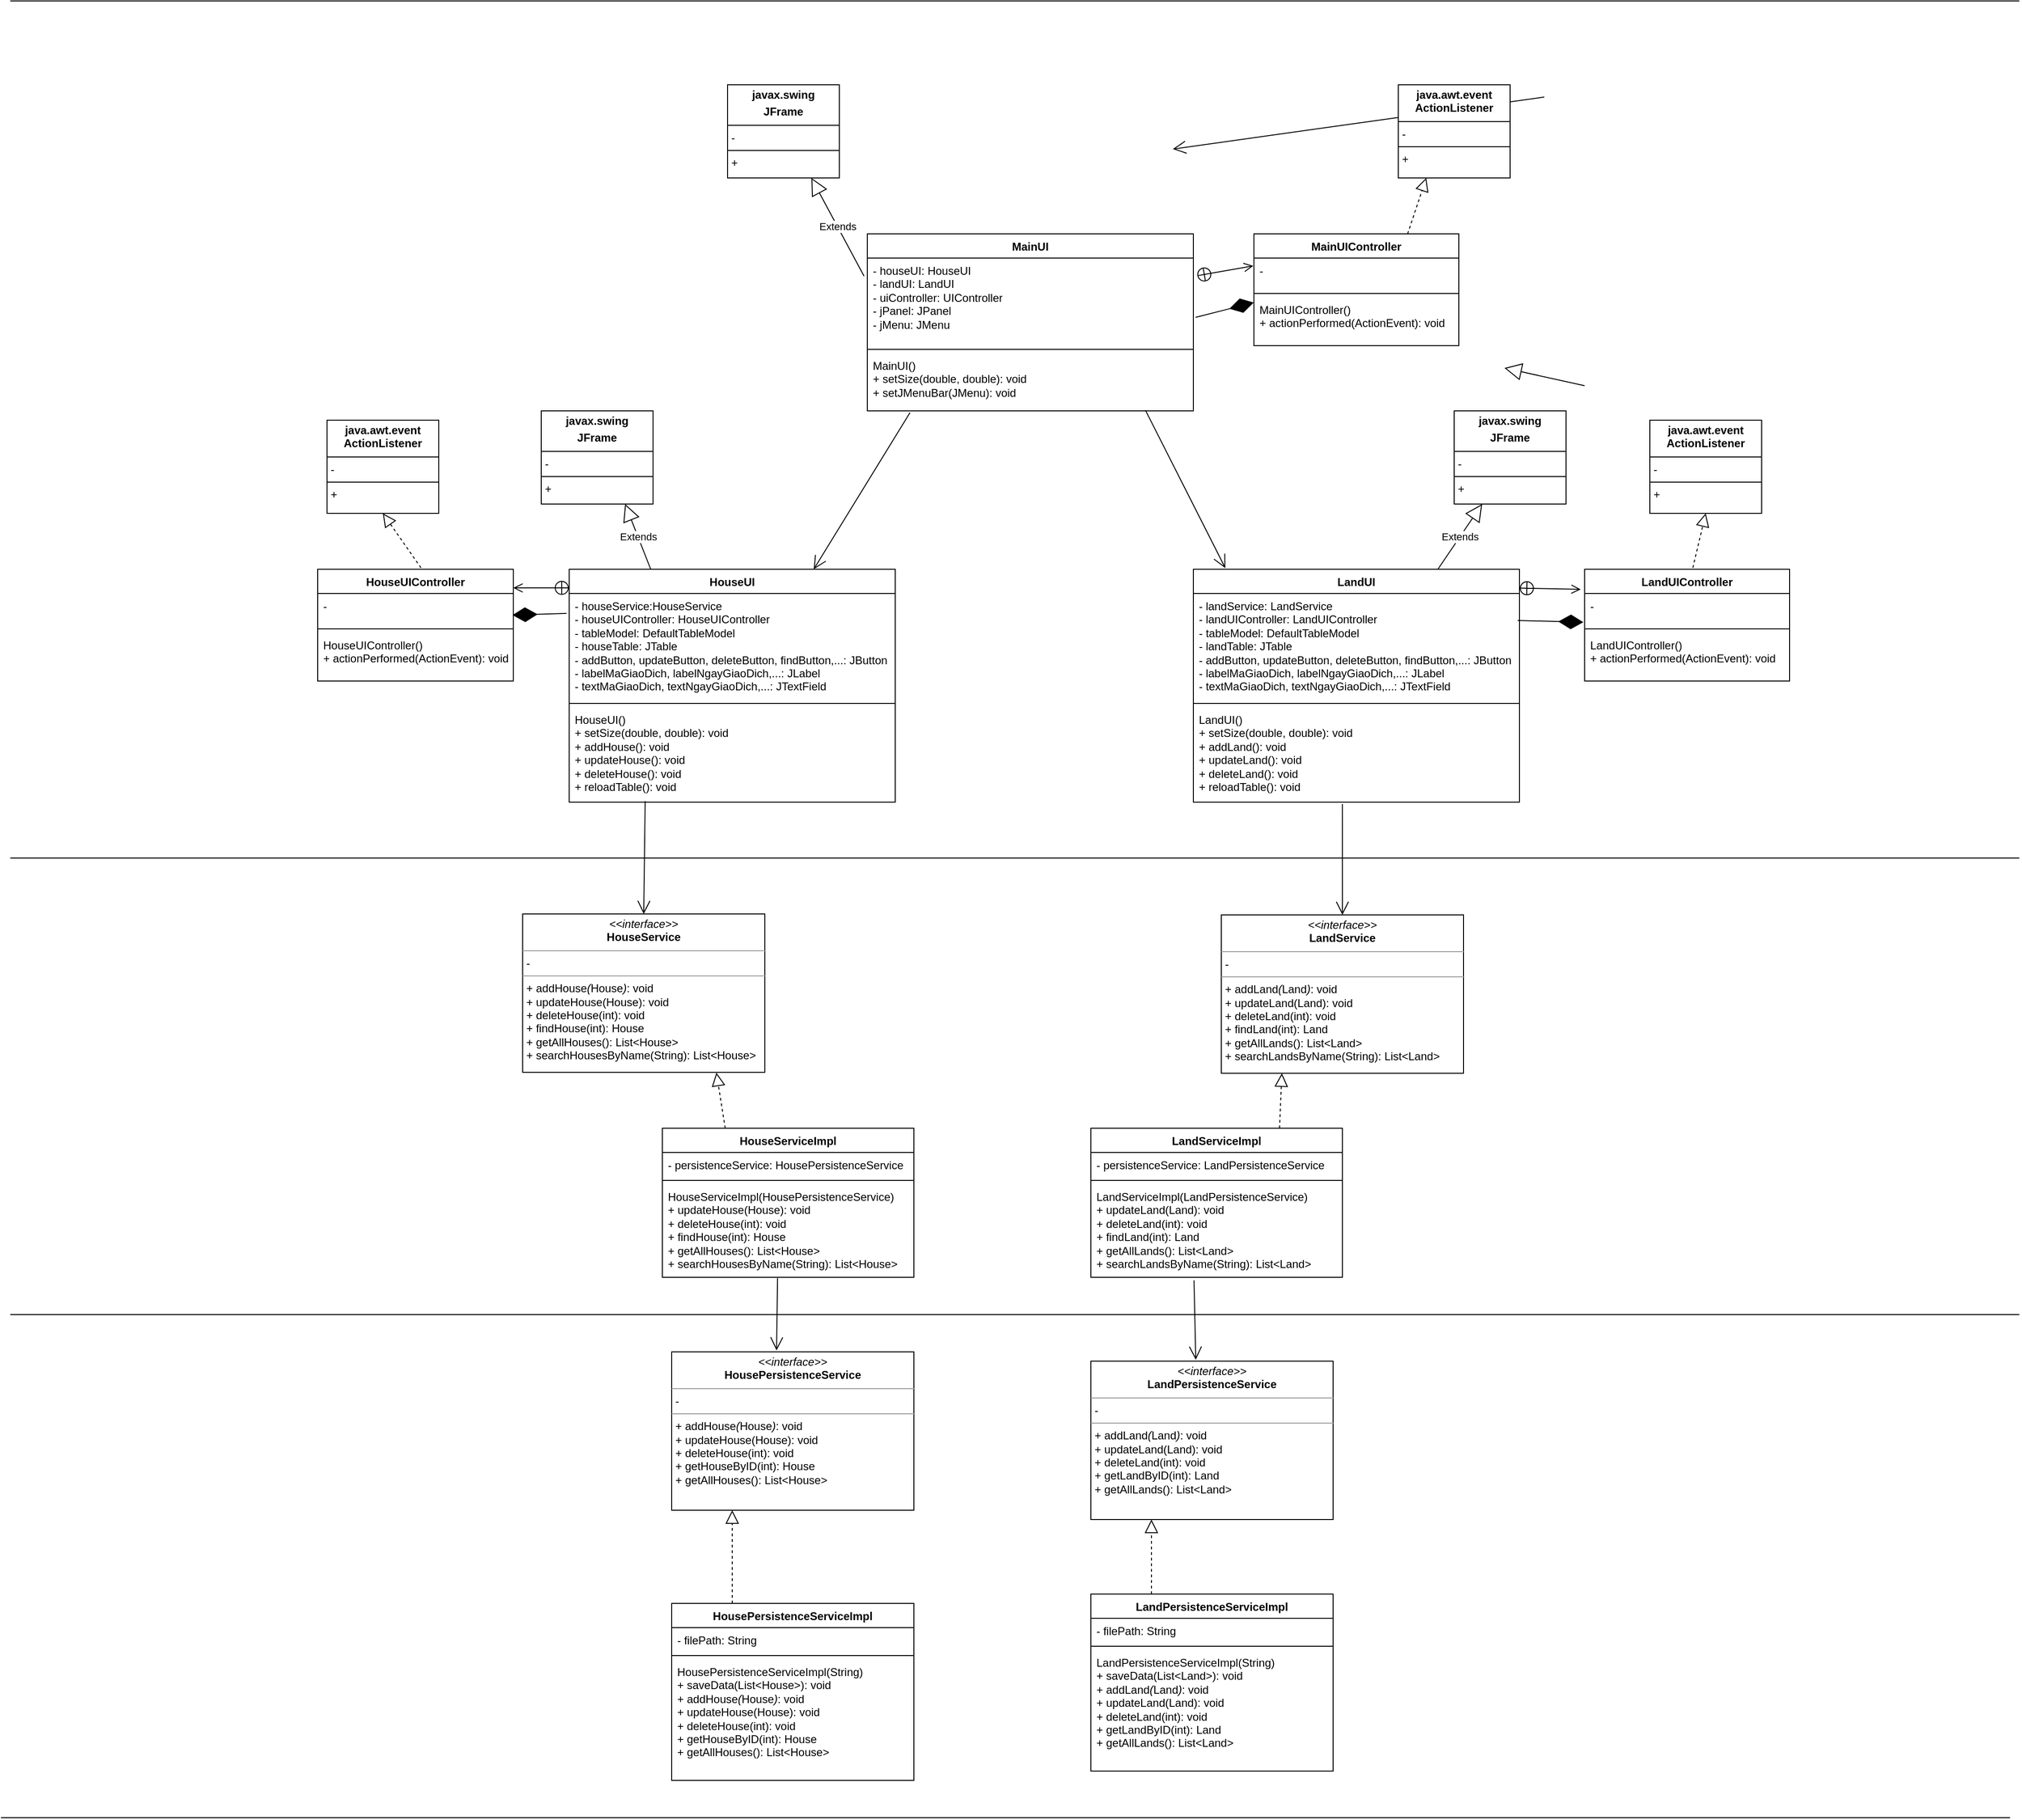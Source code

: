 <mxfile version="21.7.5" type="device">
  <diagram name="Page-1" id="HIJ8mtWe8pUWvnPwBqvz">
    <mxGraphModel dx="3090" dy="2184" grid="1" gridSize="10" guides="1" tooltips="1" connect="1" arrows="1" fold="1" page="1" pageScale="1" pageWidth="850" pageHeight="1100" math="0" shadow="0">
      <root>
        <mxCell id="0" />
        <mxCell id="1" parent="0" />
        <mxCell id="DMT-dN4wNDoVank6GRrY-1" value="MainUI" style="swimlane;fontStyle=1;align=center;verticalAlign=top;childLayout=stackLayout;horizontal=1;startSize=26;horizontalStack=0;resizeParent=1;resizeParentMax=0;resizeLast=0;collapsible=1;marginBottom=0;whiteSpace=wrap;html=1;" parent="1" vertex="1">
          <mxGeometry x="200" y="210" width="350" height="190" as="geometry" />
        </mxCell>
        <mxCell id="DMT-dN4wNDoVank6GRrY-2" value="- houseUI: HouseUI&lt;br&gt;- landUI: LandUI&lt;br&gt;- uiController: UIController&lt;br&gt;- jPanel: JPanel&lt;br&gt;- jMenu: JMenu" style="text;strokeColor=none;fillColor=none;align=left;verticalAlign=top;spacingLeft=4;spacingRight=4;overflow=hidden;rotatable=0;points=[[0,0.5],[1,0.5]];portConstraint=eastwest;whiteSpace=wrap;html=1;" parent="DMT-dN4wNDoVank6GRrY-1" vertex="1">
          <mxGeometry y="26" width="350" height="94" as="geometry" />
        </mxCell>
        <mxCell id="DMT-dN4wNDoVank6GRrY-3" value="" style="line;strokeWidth=1;fillColor=none;align=left;verticalAlign=middle;spacingTop=-1;spacingLeft=3;spacingRight=3;rotatable=0;labelPosition=right;points=[];portConstraint=eastwest;strokeColor=inherit;" parent="DMT-dN4wNDoVank6GRrY-1" vertex="1">
          <mxGeometry y="120" width="350" height="8" as="geometry" />
        </mxCell>
        <mxCell id="DMT-dN4wNDoVank6GRrY-4" value="MainUI()&lt;br&gt;+ setSize(double, double): void&lt;br&gt;+ setJMenuBar(JMenu): void&lt;br&gt;" style="text;strokeColor=none;fillColor=none;align=left;verticalAlign=top;spacingLeft=4;spacingRight=4;overflow=hidden;rotatable=0;points=[[0,0.5],[1,0.5]];portConstraint=eastwest;whiteSpace=wrap;html=1;" parent="DMT-dN4wNDoVank6GRrY-1" vertex="1">
          <mxGeometry y="128" width="350" height="62" as="geometry" />
        </mxCell>
        <mxCell id="DMT-dN4wNDoVank6GRrY-17" value="Extends" style="endArrow=block;endSize=16;endFill=0;html=1;rounded=0;exitX=-0.01;exitY=0.206;exitDx=0;exitDy=0;entryX=0.75;entryY=1;entryDx=0;entryDy=0;exitPerimeter=0;" parent="1" source="DMT-dN4wNDoVank6GRrY-2" target="DMT-dN4wNDoVank6GRrY-24" edge="1">
          <mxGeometry width="160" relative="1" as="geometry">
            <mxPoint x="150" y="180" as="sourcePoint" />
            <mxPoint x="178.08" y="156.988" as="targetPoint" />
          </mxGeometry>
        </mxCell>
        <mxCell id="DMT-dN4wNDoVank6GRrY-24" value="&lt;p style=&quot;margin:0px;margin-top:4px;text-align:center;&quot;&gt;&lt;b&gt;javax.swing&lt;/b&gt;&lt;/p&gt;&lt;p style=&quot;margin:0px;margin-top:4px;text-align:center;&quot;&gt;&lt;b&gt;JFrame&lt;/b&gt;&lt;/p&gt;&lt;hr size=&quot;1&quot; style=&quot;border-style:solid;&quot;&gt;&lt;p style=&quot;margin:0px;margin-left:4px;&quot;&gt;-&amp;nbsp;&lt;/p&gt;&lt;hr size=&quot;1&quot; style=&quot;border-style:solid;&quot;&gt;&lt;p style=&quot;margin:0px;margin-left:4px;&quot;&gt;+&amp;nbsp;&lt;/p&gt;" style="verticalAlign=top;align=left;overflow=fill;html=1;whiteSpace=wrap;" parent="1" vertex="1">
          <mxGeometry x="50" y="50" width="120" height="100" as="geometry" />
        </mxCell>
        <mxCell id="-RZvmX5IAHV6lyjCxL9q-21" value="" style="endArrow=block;endSize=16;endFill=0;html=1;rounded=0;exitX=0;exitY=0.5;exitDx=0;exitDy=0;entryX=0.996;entryY=0.365;entryDx=0;entryDy=0;entryPerimeter=0;" parent="1" target="-RZvmX5IAHV6lyjCxL9q-9" edge="1">
          <mxGeometry x="-1" y="-496" width="160" relative="1" as="geometry">
            <mxPoint x="970" y="373.0" as="sourcePoint" />
            <mxPoint x="884" y="354" as="targetPoint" />
            <mxPoint x="402" y="310" as="offset" />
          </mxGeometry>
        </mxCell>
        <mxCell id="mVL_7sooFtYa6Q1sULYD-15" value="" style="endArrow=open;endFill=1;endSize=12;html=1;rounded=0;exitX=1.006;exitY=0.645;exitDx=0;exitDy=0;entryX=0;entryY=0.5;entryDx=0;entryDy=0;exitPerimeter=0;" parent="1" target="-RZvmX5IAHV6lyjCxL9q-4" edge="1">
          <mxGeometry width="160" relative="1" as="geometry">
            <mxPoint x="926.71" y="63.15" as="sourcePoint" />
            <mxPoint x="528" y="119" as="targetPoint" />
          </mxGeometry>
        </mxCell>
        <mxCell id="8F1XyEU1k7PKuXgPBpiQ-1" value="MainUIController" style="swimlane;fontStyle=1;align=center;verticalAlign=top;childLayout=stackLayout;horizontal=1;startSize=26;horizontalStack=0;resizeParent=1;resizeParentMax=0;resizeLast=0;collapsible=1;marginBottom=0;whiteSpace=wrap;html=1;" vertex="1" parent="1">
          <mxGeometry x="615" y="210" width="220" height="120" as="geometry" />
        </mxCell>
        <mxCell id="8F1XyEU1k7PKuXgPBpiQ-2" value="-&amp;nbsp;" style="text;strokeColor=none;fillColor=none;align=left;verticalAlign=top;spacingLeft=4;spacingRight=4;overflow=hidden;rotatable=0;points=[[0,0.5],[1,0.5]];portConstraint=eastwest;whiteSpace=wrap;html=1;" vertex="1" parent="8F1XyEU1k7PKuXgPBpiQ-1">
          <mxGeometry y="26" width="220" height="34" as="geometry" />
        </mxCell>
        <mxCell id="8F1XyEU1k7PKuXgPBpiQ-3" value="" style="line;strokeWidth=1;fillColor=none;align=left;verticalAlign=middle;spacingTop=-1;spacingLeft=3;spacingRight=3;rotatable=0;labelPosition=right;points=[];portConstraint=eastwest;strokeColor=inherit;" vertex="1" parent="8F1XyEU1k7PKuXgPBpiQ-1">
          <mxGeometry y="60" width="220" height="8" as="geometry" />
        </mxCell>
        <mxCell id="8F1XyEU1k7PKuXgPBpiQ-4" value="MainUIController()&lt;br&gt;+&amp;nbsp;actionPerformed(ActionEvent): void" style="text;strokeColor=none;fillColor=none;align=left;verticalAlign=top;spacingLeft=4;spacingRight=4;overflow=hidden;rotatable=0;points=[[0,0.5],[1,0.5]];portConstraint=eastwest;whiteSpace=wrap;html=1;" vertex="1" parent="8F1XyEU1k7PKuXgPBpiQ-1">
          <mxGeometry y="68" width="220" height="52" as="geometry" />
        </mxCell>
        <mxCell id="8F1XyEU1k7PKuXgPBpiQ-5" value="" style="endArrow=open;startArrow=circlePlus;endFill=0;startFill=0;endSize=8;html=1;rounded=0;exitX=1.011;exitY=0.202;exitDx=0;exitDy=0;exitPerimeter=0;entryX=-0.003;entryY=0.245;entryDx=0;entryDy=0;entryPerimeter=0;" edge="1" parent="1" source="DMT-dN4wNDoVank6GRrY-2" target="8F1XyEU1k7PKuXgPBpiQ-2">
          <mxGeometry width="160" relative="1" as="geometry">
            <mxPoint x="510" y="110" as="sourcePoint" />
            <mxPoint x="670" y="110" as="targetPoint" />
          </mxGeometry>
        </mxCell>
        <mxCell id="8F1XyEU1k7PKuXgPBpiQ-6" value="&lt;p style=&quot;margin:0px;margin-top:4px;text-align:center;&quot;&gt;&lt;b&gt;java.awt.event&lt;br&gt;ActionListener&lt;/b&gt;&lt;/p&gt;&lt;hr size=&quot;1&quot; style=&quot;border-style:solid;&quot;&gt;&lt;p style=&quot;margin:0px;margin-left:4px;&quot;&gt;-&amp;nbsp;&lt;/p&gt;&lt;hr size=&quot;1&quot; style=&quot;border-style:solid;&quot;&gt;&lt;p style=&quot;margin:0px;margin-left:4px;&quot;&gt;+&amp;nbsp;&lt;/p&gt;" style="verticalAlign=top;align=left;overflow=fill;html=1;whiteSpace=wrap;" vertex="1" parent="1">
          <mxGeometry x="770" y="50" width="120" height="100" as="geometry" />
        </mxCell>
        <mxCell id="8F1XyEU1k7PKuXgPBpiQ-7" value="" style="endArrow=block;dashed=1;endFill=0;endSize=12;html=1;rounded=0;entryX=0.25;entryY=1;entryDx=0;entryDy=0;exitX=0.75;exitY=0;exitDx=0;exitDy=0;" edge="1" parent="1" source="8F1XyEU1k7PKuXgPBpiQ-1" target="8F1XyEU1k7PKuXgPBpiQ-6">
          <mxGeometry width="160" relative="1" as="geometry">
            <mxPoint x="670" y="50" as="sourcePoint" />
            <mxPoint x="830" y="50" as="targetPoint" />
          </mxGeometry>
        </mxCell>
        <mxCell id="8F1XyEU1k7PKuXgPBpiQ-8" value="" style="endArrow=diamondThin;endFill=1;endSize=24;html=1;rounded=0;exitX=1.007;exitY=0.677;exitDx=0;exitDy=0;exitPerimeter=0;entryX=-0.001;entryY=0.111;entryDx=0;entryDy=0;entryPerimeter=0;" edge="1" parent="1" source="DMT-dN4wNDoVank6GRrY-2" target="8F1XyEU1k7PKuXgPBpiQ-4">
          <mxGeometry width="160" relative="1" as="geometry">
            <mxPoint x="590" y="360" as="sourcePoint" />
            <mxPoint x="750" y="360" as="targetPoint" />
          </mxGeometry>
        </mxCell>
        <mxCell id="8F1XyEU1k7PKuXgPBpiQ-9" value="HouseUI" style="swimlane;fontStyle=1;align=center;verticalAlign=top;childLayout=stackLayout;horizontal=1;startSize=26;horizontalStack=0;resizeParent=1;resizeParentMax=0;resizeLast=0;collapsible=1;marginBottom=0;whiteSpace=wrap;html=1;" vertex="1" parent="1">
          <mxGeometry x="-120" y="570" width="350" height="250" as="geometry" />
        </mxCell>
        <mxCell id="8F1XyEU1k7PKuXgPBpiQ-10" value="- houseService:HouseService&lt;br&gt;- houseUIController: HouseUIController&lt;br&gt;-&amp;nbsp;tableModel:&amp;nbsp;DefaultTableModel&lt;br&gt;- houseTable: JTable&lt;br&gt;- addButton, updateButton, deleteButton, findButton,...: JButton&lt;br&gt;- labelMaGiaoDich, labelNgayGiaoDich,...: JLabel&lt;br&gt;- textMaGiaoDich, textNgayGiaoDich,...: JTextField" style="text;strokeColor=none;fillColor=none;align=left;verticalAlign=top;spacingLeft=4;spacingRight=4;overflow=hidden;rotatable=0;points=[[0,0.5],[1,0.5]];portConstraint=eastwest;whiteSpace=wrap;html=1;" vertex="1" parent="8F1XyEU1k7PKuXgPBpiQ-9">
          <mxGeometry y="26" width="350" height="114" as="geometry" />
        </mxCell>
        <mxCell id="8F1XyEU1k7PKuXgPBpiQ-11" value="" style="line;strokeWidth=1;fillColor=none;align=left;verticalAlign=middle;spacingTop=-1;spacingLeft=3;spacingRight=3;rotatable=0;labelPosition=right;points=[];portConstraint=eastwest;strokeColor=inherit;" vertex="1" parent="8F1XyEU1k7PKuXgPBpiQ-9">
          <mxGeometry y="140" width="350" height="8" as="geometry" />
        </mxCell>
        <mxCell id="8F1XyEU1k7PKuXgPBpiQ-12" value="HouseUI()&lt;br&gt;+ setSize(double, double): void&lt;br&gt;+ addHouse(): void&lt;br&gt;+ updateHouse(): void&lt;br&gt;+ deleteHouse(): void&lt;br&gt;+ reloadTable(): void" style="text;strokeColor=none;fillColor=none;align=left;verticalAlign=top;spacingLeft=4;spacingRight=4;overflow=hidden;rotatable=0;points=[[0,0.5],[1,0.5]];portConstraint=eastwest;whiteSpace=wrap;html=1;" vertex="1" parent="8F1XyEU1k7PKuXgPBpiQ-9">
          <mxGeometry y="148" width="350" height="102" as="geometry" />
        </mxCell>
        <mxCell id="8F1XyEU1k7PKuXgPBpiQ-13" value="" style="endArrow=open;endFill=1;endSize=12;html=1;rounded=0;exitX=0.131;exitY=1.031;exitDx=0;exitDy=0;exitPerimeter=0;entryX=0.75;entryY=0;entryDx=0;entryDy=0;" edge="1" parent="1" source="DMT-dN4wNDoVank6GRrY-4" target="8F1XyEU1k7PKuXgPBpiQ-9">
          <mxGeometry width="160" relative="1" as="geometry">
            <mxPoint x="230" y="500" as="sourcePoint" />
            <mxPoint x="390" y="500" as="targetPoint" />
          </mxGeometry>
        </mxCell>
        <mxCell id="8F1XyEU1k7PKuXgPBpiQ-18" value="HouseUIController" style="swimlane;fontStyle=1;align=center;verticalAlign=top;childLayout=stackLayout;horizontal=1;startSize=26;horizontalStack=0;resizeParent=1;resizeParentMax=0;resizeLast=0;collapsible=1;marginBottom=0;whiteSpace=wrap;html=1;" vertex="1" parent="1">
          <mxGeometry x="-390" y="570" width="210" height="120" as="geometry" />
        </mxCell>
        <mxCell id="8F1XyEU1k7PKuXgPBpiQ-19" value="-&amp;nbsp;" style="text;strokeColor=none;fillColor=none;align=left;verticalAlign=top;spacingLeft=4;spacingRight=4;overflow=hidden;rotatable=0;points=[[0,0.5],[1,0.5]];portConstraint=eastwest;whiteSpace=wrap;html=1;" vertex="1" parent="8F1XyEU1k7PKuXgPBpiQ-18">
          <mxGeometry y="26" width="210" height="34" as="geometry" />
        </mxCell>
        <mxCell id="8F1XyEU1k7PKuXgPBpiQ-20" value="" style="line;strokeWidth=1;fillColor=none;align=left;verticalAlign=middle;spacingTop=-1;spacingLeft=3;spacingRight=3;rotatable=0;labelPosition=right;points=[];portConstraint=eastwest;strokeColor=inherit;" vertex="1" parent="8F1XyEU1k7PKuXgPBpiQ-18">
          <mxGeometry y="60" width="210" height="8" as="geometry" />
        </mxCell>
        <mxCell id="8F1XyEU1k7PKuXgPBpiQ-21" value="HouseUIController()&lt;br&gt;+&amp;nbsp;actionPerformed(ActionEvent): void" style="text;strokeColor=none;fillColor=none;align=left;verticalAlign=top;spacingLeft=4;spacingRight=4;overflow=hidden;rotatable=0;points=[[0,0.5],[1,0.5]];portConstraint=eastwest;whiteSpace=wrap;html=1;" vertex="1" parent="8F1XyEU1k7PKuXgPBpiQ-18">
          <mxGeometry y="68" width="210" height="52" as="geometry" />
        </mxCell>
        <mxCell id="8F1XyEU1k7PKuXgPBpiQ-22" value="" style="endArrow=open;startArrow=circlePlus;endFill=0;startFill=0;endSize=8;html=1;rounded=0;exitX=0;exitY=0.08;exitDx=0;exitDy=0;entryX=1;entryY=0.167;entryDx=0;entryDy=0;exitPerimeter=0;entryPerimeter=0;" edge="1" parent="1" source="8F1XyEU1k7PKuXgPBpiQ-9" target="8F1XyEU1k7PKuXgPBpiQ-18">
          <mxGeometry width="160" relative="1" as="geometry">
            <mxPoint x="564" y="265" as="sourcePoint" />
            <mxPoint x="619" y="214" as="targetPoint" />
          </mxGeometry>
        </mxCell>
        <mxCell id="8F1XyEU1k7PKuXgPBpiQ-23" value="" style="endArrow=diamondThin;endFill=1;endSize=24;html=1;rounded=0;exitX=-0.008;exitY=0.187;exitDx=0;exitDy=0;entryX=0.996;entryY=0.683;entryDx=0;entryDy=0;entryPerimeter=0;exitPerimeter=0;" edge="1" parent="1" source="8F1XyEU1k7PKuXgPBpiQ-10" target="8F1XyEU1k7PKuXgPBpiQ-19">
          <mxGeometry width="160" relative="1" as="geometry">
            <mxPoint x="562" y="310" as="sourcePoint" />
            <mxPoint x="620" y="254" as="targetPoint" />
          </mxGeometry>
        </mxCell>
        <mxCell id="8F1XyEU1k7PKuXgPBpiQ-24" value="" style="endArrow=block;dashed=1;endFill=0;endSize=12;html=1;rounded=0;exitX=0.528;exitY=-0.013;exitDx=0;exitDy=0;exitPerimeter=0;entryX=0.5;entryY=1;entryDx=0;entryDy=0;" edge="1" parent="1" source="8F1XyEU1k7PKuXgPBpiQ-18" target="8F1XyEU1k7PKuXgPBpiQ-40">
          <mxGeometry width="160" relative="1" as="geometry">
            <mxPoint x="771" y="300" as="sourcePoint" />
            <mxPoint x="-279" y="380" as="targetPoint" />
          </mxGeometry>
        </mxCell>
        <mxCell id="8F1XyEU1k7PKuXgPBpiQ-25" value="LandUI" style="swimlane;fontStyle=1;align=center;verticalAlign=top;childLayout=stackLayout;horizontal=1;startSize=26;horizontalStack=0;resizeParent=1;resizeParentMax=0;resizeLast=0;collapsible=1;marginBottom=0;whiteSpace=wrap;html=1;" vertex="1" parent="1">
          <mxGeometry x="550" y="570" width="350" height="250" as="geometry" />
        </mxCell>
        <mxCell id="8F1XyEU1k7PKuXgPBpiQ-26" value="- landService: LandService&lt;br&gt;- landUIController: LandUIController&lt;br&gt;-&amp;nbsp;tableModel:&amp;nbsp;DefaultTableModel&lt;br&gt;- landTable: JTable&lt;br&gt;- addButton, updateButton, deleteButton, findButton,...: JButton&lt;br&gt;- labelMaGiaoDich, labelNgayGiaoDich,...: JLabel&lt;br&gt;- textMaGiaoDich, textNgayGiaoDich,...: JTextField" style="text;strokeColor=none;fillColor=none;align=left;verticalAlign=top;spacingLeft=4;spacingRight=4;overflow=hidden;rotatable=0;points=[[0,0.5],[1,0.5]];portConstraint=eastwest;whiteSpace=wrap;html=1;" vertex="1" parent="8F1XyEU1k7PKuXgPBpiQ-25">
          <mxGeometry y="26" width="350" height="114" as="geometry" />
        </mxCell>
        <mxCell id="8F1XyEU1k7PKuXgPBpiQ-27" value="" style="line;strokeWidth=1;fillColor=none;align=left;verticalAlign=middle;spacingTop=-1;spacingLeft=3;spacingRight=3;rotatable=0;labelPosition=right;points=[];portConstraint=eastwest;strokeColor=inherit;" vertex="1" parent="8F1XyEU1k7PKuXgPBpiQ-25">
          <mxGeometry y="140" width="350" height="8" as="geometry" />
        </mxCell>
        <mxCell id="8F1XyEU1k7PKuXgPBpiQ-28" value="LandUI()&lt;br&gt;+ setSize(double, double): void&lt;br&gt;+ addLand(): void&lt;br&gt;+ updateLand(): void&lt;br&gt;+ deleteLand(): void&lt;br&gt;+ reloadTable(): void" style="text;strokeColor=none;fillColor=none;align=left;verticalAlign=top;spacingLeft=4;spacingRight=4;overflow=hidden;rotatable=0;points=[[0,0.5],[1,0.5]];portConstraint=eastwest;whiteSpace=wrap;html=1;" vertex="1" parent="8F1XyEU1k7PKuXgPBpiQ-25">
          <mxGeometry y="148" width="350" height="102" as="geometry" />
        </mxCell>
        <mxCell id="8F1XyEU1k7PKuXgPBpiQ-29" value="LandUIController" style="swimlane;fontStyle=1;align=center;verticalAlign=top;childLayout=stackLayout;horizontal=1;startSize=26;horizontalStack=0;resizeParent=1;resizeParentMax=0;resizeLast=0;collapsible=1;marginBottom=0;whiteSpace=wrap;html=1;" vertex="1" parent="1">
          <mxGeometry x="970" y="570" width="220" height="120" as="geometry" />
        </mxCell>
        <mxCell id="8F1XyEU1k7PKuXgPBpiQ-30" value="-&amp;nbsp;" style="text;strokeColor=none;fillColor=none;align=left;verticalAlign=top;spacingLeft=4;spacingRight=4;overflow=hidden;rotatable=0;points=[[0,0.5],[1,0.5]];portConstraint=eastwest;whiteSpace=wrap;html=1;" vertex="1" parent="8F1XyEU1k7PKuXgPBpiQ-29">
          <mxGeometry y="26" width="220" height="34" as="geometry" />
        </mxCell>
        <mxCell id="8F1XyEU1k7PKuXgPBpiQ-31" value="" style="line;strokeWidth=1;fillColor=none;align=left;verticalAlign=middle;spacingTop=-1;spacingLeft=3;spacingRight=3;rotatable=0;labelPosition=right;points=[];portConstraint=eastwest;strokeColor=inherit;" vertex="1" parent="8F1XyEU1k7PKuXgPBpiQ-29">
          <mxGeometry y="60" width="220" height="8" as="geometry" />
        </mxCell>
        <mxCell id="8F1XyEU1k7PKuXgPBpiQ-32" value="LandUIController()&lt;br&gt;+&amp;nbsp;actionPerformed(ActionEvent): void" style="text;strokeColor=none;fillColor=none;align=left;verticalAlign=top;spacingLeft=4;spacingRight=4;overflow=hidden;rotatable=0;points=[[0,0.5],[1,0.5]];portConstraint=eastwest;whiteSpace=wrap;html=1;" vertex="1" parent="8F1XyEU1k7PKuXgPBpiQ-29">
          <mxGeometry y="68" width="220" height="52" as="geometry" />
        </mxCell>
        <mxCell id="8F1XyEU1k7PKuXgPBpiQ-33" value="" style="endArrow=open;startArrow=circlePlus;endFill=0;startFill=0;endSize=8;html=1;rounded=0;exitX=1;exitY=0.081;exitDx=0;exitDy=0;entryX=-0.019;entryY=0.18;entryDx=0;entryDy=0;entryPerimeter=0;exitPerimeter=0;" edge="1" parent="1" target="8F1XyEU1k7PKuXgPBpiQ-29" source="8F1XyEU1k7PKuXgPBpiQ-25">
          <mxGeometry width="160" relative="1" as="geometry">
            <mxPoint x="790" y="363" as="sourcePoint" />
            <mxPoint x="1209" y="-36" as="targetPoint" />
          </mxGeometry>
        </mxCell>
        <mxCell id="8F1XyEU1k7PKuXgPBpiQ-34" value="" style="endArrow=diamondThin;endFill=1;endSize=24;html=1;rounded=0;entryX=-0.006;entryY=0.908;entryDx=0;entryDy=0;exitX=0.995;exitY=0.254;exitDx=0;exitDy=0;exitPerimeter=0;entryPerimeter=0;" edge="1" parent="1" target="8F1XyEU1k7PKuXgPBpiQ-30" source="8F1XyEU1k7PKuXgPBpiQ-26">
          <mxGeometry width="160" relative="1" as="geometry">
            <mxPoint x="790" y="420" as="sourcePoint" />
            <mxPoint x="1210" y="4" as="targetPoint" />
          </mxGeometry>
        </mxCell>
        <mxCell id="8F1XyEU1k7PKuXgPBpiQ-35" value="" style="endArrow=block;dashed=1;endFill=0;endSize=12;html=1;rounded=0;exitX=0.528;exitY=-0.013;exitDx=0;exitDy=0;exitPerimeter=0;entryX=0.5;entryY=1;entryDx=0;entryDy=0;" edge="1" parent="1" source="8F1XyEU1k7PKuXgPBpiQ-29" target="8F1XyEU1k7PKuXgPBpiQ-41">
          <mxGeometry width="160" relative="1" as="geometry">
            <mxPoint x="1361" y="50" as="sourcePoint" />
            <mxPoint x="980" y="340" as="targetPoint" />
          </mxGeometry>
        </mxCell>
        <mxCell id="8F1XyEU1k7PKuXgPBpiQ-36" value="" style="endArrow=open;endFill=1;endSize=12;html=1;rounded=0;exitX=0.853;exitY=0.989;exitDx=0;exitDy=0;exitPerimeter=0;entryX=0.098;entryY=-0.005;entryDx=0;entryDy=0;entryPerimeter=0;" edge="1" parent="1" source="DMT-dN4wNDoVank6GRrY-4" target="8F1XyEU1k7PKuXgPBpiQ-25">
          <mxGeometry width="160" relative="1" as="geometry">
            <mxPoint x="209" y="451" as="sourcePoint" />
            <mxPoint x="123" y="540" as="targetPoint" />
          </mxGeometry>
        </mxCell>
        <mxCell id="8F1XyEU1k7PKuXgPBpiQ-37" value="&lt;p style=&quot;margin:0px;margin-top:4px;text-align:center;&quot;&gt;&lt;i&gt;&amp;lt;&amp;lt;interface&amp;gt;&amp;gt;&lt;/i&gt;&lt;br&gt;&lt;b&gt;HouseService&lt;/b&gt;&lt;br&gt;&lt;/p&gt;&lt;hr size=&quot;1&quot;&gt;&lt;p style=&quot;margin:0px;margin-left:4px;&quot;&gt;-&amp;nbsp;&lt;/p&gt;&lt;hr size=&quot;1&quot;&gt;&lt;p style=&quot;margin:0px;margin-left:4px;&quot;&gt;+&amp;nbsp;addHouse&lt;i style=&quot;background-color: initial;&quot;&gt;(&lt;/i&gt;House&lt;i style=&quot;background-color: initial;&quot;&gt;)&lt;/i&gt;&lt;span style=&quot;background-color: initial;&quot;&gt;: void&lt;br&gt;+&amp;nbsp;&lt;/span&gt;updateHouse(House): void&lt;br&gt;+ deleteHouse(int): void&lt;br&gt;+ findHouse(int): House&lt;br&gt;+ getAllHouses(): List&amp;lt;House&amp;gt;&lt;br&gt;+&amp;nbsp;searchHousesByName(String): List&amp;lt;House&amp;gt;&lt;/p&gt;" style="verticalAlign=top;align=left;overflow=fill;fontSize=12;fontFamily=Helvetica;html=1;whiteSpace=wrap;" vertex="1" parent="1">
          <mxGeometry x="-170" y="940" width="260" height="170" as="geometry" />
        </mxCell>
        <mxCell id="8F1XyEU1k7PKuXgPBpiQ-39" value="" style="endArrow=open;endFill=1;endSize=12;html=1;rounded=0;exitX=0.233;exitY=0.989;exitDx=0;exitDy=0;exitPerimeter=0;entryX=0.5;entryY=0;entryDx=0;entryDy=0;" edge="1" parent="1" source="8F1XyEU1k7PKuXgPBpiQ-12" target="8F1XyEU1k7PKuXgPBpiQ-37">
          <mxGeometry width="160" relative="1" as="geometry">
            <mxPoint x="242" y="452" as="sourcePoint" />
            <mxPoint x="243" y="570" as="targetPoint" />
          </mxGeometry>
        </mxCell>
        <mxCell id="8F1XyEU1k7PKuXgPBpiQ-40" value="&lt;p style=&quot;margin:0px;margin-top:4px;text-align:center;&quot;&gt;&lt;b&gt;java.awt.event&lt;br&gt;ActionListener&lt;/b&gt;&lt;/p&gt;&lt;hr size=&quot;1&quot; style=&quot;border-style:solid;&quot;&gt;&lt;p style=&quot;margin:0px;margin-left:4px;&quot;&gt;-&amp;nbsp;&lt;/p&gt;&lt;hr size=&quot;1&quot; style=&quot;border-style:solid;&quot;&gt;&lt;p style=&quot;margin:0px;margin-left:4px;&quot;&gt;+&amp;nbsp;&lt;/p&gt;" style="verticalAlign=top;align=left;overflow=fill;html=1;whiteSpace=wrap;" vertex="1" parent="1">
          <mxGeometry x="-380" y="410" width="120" height="100" as="geometry" />
        </mxCell>
        <mxCell id="8F1XyEU1k7PKuXgPBpiQ-41" value="&lt;p style=&quot;margin:0px;margin-top:4px;text-align:center;&quot;&gt;&lt;b&gt;java.awt.event&lt;br&gt;ActionListener&lt;/b&gt;&lt;/p&gt;&lt;hr size=&quot;1&quot; style=&quot;border-style:solid;&quot;&gt;&lt;p style=&quot;margin:0px;margin-left:4px;&quot;&gt;-&amp;nbsp;&lt;/p&gt;&lt;hr size=&quot;1&quot; style=&quot;border-style:solid;&quot;&gt;&lt;p style=&quot;margin:0px;margin-left:4px;&quot;&gt;+&amp;nbsp;&lt;/p&gt;" style="verticalAlign=top;align=left;overflow=fill;html=1;whiteSpace=wrap;" vertex="1" parent="1">
          <mxGeometry x="1040" y="410" width="120" height="100" as="geometry" />
        </mxCell>
        <mxCell id="8F1XyEU1k7PKuXgPBpiQ-42" value="&lt;p style=&quot;margin:0px;margin-top:4px;text-align:center;&quot;&gt;&lt;b&gt;javax.swing&lt;/b&gt;&lt;/p&gt;&lt;p style=&quot;margin:0px;margin-top:4px;text-align:center;&quot;&gt;&lt;b&gt;JFrame&lt;/b&gt;&lt;/p&gt;&lt;hr size=&quot;1&quot; style=&quot;border-style:solid;&quot;&gt;&lt;p style=&quot;margin:0px;margin-left:4px;&quot;&gt;-&amp;nbsp;&lt;/p&gt;&lt;hr size=&quot;1&quot; style=&quot;border-style:solid;&quot;&gt;&lt;p style=&quot;margin:0px;margin-left:4px;&quot;&gt;+&amp;nbsp;&lt;/p&gt;" style="verticalAlign=top;align=left;overflow=fill;html=1;whiteSpace=wrap;" vertex="1" parent="1">
          <mxGeometry x="-150" y="400" width="120" height="100" as="geometry" />
        </mxCell>
        <mxCell id="8F1XyEU1k7PKuXgPBpiQ-43" value="Extends" style="endArrow=block;endSize=16;endFill=0;html=1;rounded=0;exitX=0.25;exitY=0;exitDx=0;exitDy=0;entryX=0.75;entryY=1;entryDx=0;entryDy=0;" edge="1" parent="1" source="8F1XyEU1k7PKuXgPBpiQ-9" target="8F1XyEU1k7PKuXgPBpiQ-42">
          <mxGeometry width="160" relative="1" as="geometry">
            <mxPoint x="205" y="234" as="sourcePoint" />
            <mxPoint x="30" y="390" as="targetPoint" />
          </mxGeometry>
        </mxCell>
        <mxCell id="8F1XyEU1k7PKuXgPBpiQ-44" value="&lt;p style=&quot;margin:0px;margin-top:4px;text-align:center;&quot;&gt;&lt;b&gt;javax.swing&lt;/b&gt;&lt;/p&gt;&lt;p style=&quot;margin:0px;margin-top:4px;text-align:center;&quot;&gt;&lt;b&gt;JFrame&lt;/b&gt;&lt;/p&gt;&lt;hr size=&quot;1&quot; style=&quot;border-style:solid;&quot;&gt;&lt;p style=&quot;margin:0px;margin-left:4px;&quot;&gt;-&amp;nbsp;&lt;/p&gt;&lt;hr size=&quot;1&quot; style=&quot;border-style:solid;&quot;&gt;&lt;p style=&quot;margin:0px;margin-left:4px;&quot;&gt;+&amp;nbsp;&lt;/p&gt;" style="verticalAlign=top;align=left;overflow=fill;html=1;whiteSpace=wrap;" vertex="1" parent="1">
          <mxGeometry x="830" y="400" width="120" height="100" as="geometry" />
        </mxCell>
        <mxCell id="8F1XyEU1k7PKuXgPBpiQ-45" value="Extends" style="endArrow=block;endSize=16;endFill=0;html=1;rounded=0;exitX=0.75;exitY=0;exitDx=0;exitDy=0;entryX=0.25;entryY=1;entryDx=0;entryDy=0;" edge="1" parent="1" target="8F1XyEU1k7PKuXgPBpiQ-44" source="8F1XyEU1k7PKuXgPBpiQ-25">
          <mxGeometry width="160" relative="1" as="geometry">
            <mxPoint x="1058" y="530" as="sourcePoint" />
            <mxPoint x="1120" y="350" as="targetPoint" />
          </mxGeometry>
        </mxCell>
        <mxCell id="8F1XyEU1k7PKuXgPBpiQ-46" value="HouseServiceImpl" style="swimlane;fontStyle=1;align=center;verticalAlign=top;childLayout=stackLayout;horizontal=1;startSize=26;horizontalStack=0;resizeParent=1;resizeParentMax=0;resizeLast=0;collapsible=1;marginBottom=0;whiteSpace=wrap;html=1;" vertex="1" parent="1">
          <mxGeometry x="-20" y="1170" width="270" height="160" as="geometry" />
        </mxCell>
        <mxCell id="8F1XyEU1k7PKuXgPBpiQ-47" value="-&amp;nbsp;persistenceService: HousePersistenceService" style="text;strokeColor=none;fillColor=none;align=left;verticalAlign=top;spacingLeft=4;spacingRight=4;overflow=hidden;rotatable=0;points=[[0,0.5],[1,0.5]];portConstraint=eastwest;whiteSpace=wrap;html=1;" vertex="1" parent="8F1XyEU1k7PKuXgPBpiQ-46">
          <mxGeometry y="26" width="270" height="26" as="geometry" />
        </mxCell>
        <mxCell id="8F1XyEU1k7PKuXgPBpiQ-48" value="" style="line;strokeWidth=1;fillColor=none;align=left;verticalAlign=middle;spacingTop=-1;spacingLeft=3;spacingRight=3;rotatable=0;labelPosition=right;points=[];portConstraint=eastwest;strokeColor=inherit;" vertex="1" parent="8F1XyEU1k7PKuXgPBpiQ-46">
          <mxGeometry y="52" width="270" height="8" as="geometry" />
        </mxCell>
        <mxCell id="8F1XyEU1k7PKuXgPBpiQ-49" value="HouseServiceImpl(HousePersistenceService)&lt;br&gt;+&amp;nbsp;updateHouse(House): void&lt;br style=&quot;border-color: var(--border-color);&quot;&gt;+ deleteHouse(int): void&lt;br style=&quot;border-color: var(--border-color);&quot;&gt;+ findHouse(int): House&lt;br style=&quot;border-color: var(--border-color);&quot;&gt;+ getAllHouses(): List&amp;lt;House&amp;gt;&lt;br style=&quot;border-color: var(--border-color);&quot;&gt;+&amp;nbsp;searchHousesByName(String): List&amp;lt;House&amp;gt;" style="text;strokeColor=none;fillColor=none;align=left;verticalAlign=top;spacingLeft=4;spacingRight=4;overflow=hidden;rotatable=0;points=[[0,0.5],[1,0.5]];portConstraint=eastwest;whiteSpace=wrap;html=1;" vertex="1" parent="8F1XyEU1k7PKuXgPBpiQ-46">
          <mxGeometry y="60" width="270" height="100" as="geometry" />
        </mxCell>
        <mxCell id="8F1XyEU1k7PKuXgPBpiQ-50" value="" style="endArrow=block;dashed=1;endFill=0;endSize=12;html=1;rounded=0;exitX=0.25;exitY=0;exitDx=0;exitDy=0;entryX=0.8;entryY=1.002;entryDx=0;entryDy=0;entryPerimeter=0;" edge="1" parent="1" source="8F1XyEU1k7PKuXgPBpiQ-46" target="8F1XyEU1k7PKuXgPBpiQ-37">
          <mxGeometry width="160" relative="1" as="geometry">
            <mxPoint x="1086" y="528" as="sourcePoint" />
            <mxPoint x="1140" y="470" as="targetPoint" />
          </mxGeometry>
        </mxCell>
        <mxCell id="8F1XyEU1k7PKuXgPBpiQ-51" value="&lt;p style=&quot;margin:0px;margin-top:4px;text-align:center;&quot;&gt;&lt;i&gt;&amp;lt;&amp;lt;interface&amp;gt;&amp;gt;&lt;/i&gt;&lt;br&gt;&lt;b&gt;HousePersistenceService&lt;/b&gt;&lt;br&gt;&lt;/p&gt;&lt;hr size=&quot;1&quot;&gt;&lt;p style=&quot;margin:0px;margin-left:4px;&quot;&gt;-&amp;nbsp;&lt;/p&gt;&lt;hr size=&quot;1&quot;&gt;&lt;p style=&quot;margin:0px;margin-left:4px;&quot;&gt;+&amp;nbsp;addHouse&lt;i style=&quot;background-color: initial;&quot;&gt;(&lt;/i&gt;House&lt;i style=&quot;background-color: initial;&quot;&gt;)&lt;/i&gt;&lt;span style=&quot;background-color: initial;&quot;&gt;: void&lt;br&gt;+&amp;nbsp;&lt;/span&gt;updateHouse(House): void&lt;br&gt;+ deleteHouse(int): void&lt;br&gt;+&amp;nbsp;getHouseByID&lt;span style=&quot;background-color: initial;&quot;&gt;(int): House&lt;/span&gt;&lt;/p&gt;&lt;p style=&quot;margin:0px;margin-left:4px;&quot;&gt;+ getAllHouses(): List&amp;lt;House&amp;gt;&lt;br&gt;&lt;/p&gt;" style="verticalAlign=top;align=left;overflow=fill;fontSize=12;fontFamily=Helvetica;html=1;whiteSpace=wrap;" vertex="1" parent="1">
          <mxGeometry x="-10" y="1410" width="260" height="170" as="geometry" />
        </mxCell>
        <mxCell id="8F1XyEU1k7PKuXgPBpiQ-52" value="" style="endArrow=open;endFill=1;endSize=12;html=1;rounded=0;exitX=0.458;exitY=1.008;exitDx=0;exitDy=0;exitPerimeter=0;entryX=0.433;entryY=-0.009;entryDx=0;entryDy=0;entryPerimeter=0;" edge="1" parent="1" source="8F1XyEU1k7PKuXgPBpiQ-49" target="8F1XyEU1k7PKuXgPBpiQ-51">
          <mxGeometry width="160" relative="1" as="geometry">
            <mxPoint x="-28" y="829" as="sourcePoint" />
            <mxPoint x="-40" y="890" as="targetPoint" />
          </mxGeometry>
        </mxCell>
        <mxCell id="8F1XyEU1k7PKuXgPBpiQ-53" value="HousePersistenceServiceImpl" style="swimlane;fontStyle=1;align=center;verticalAlign=top;childLayout=stackLayout;horizontal=1;startSize=26;horizontalStack=0;resizeParent=1;resizeParentMax=0;resizeLast=0;collapsible=1;marginBottom=0;whiteSpace=wrap;html=1;" vertex="1" parent="1">
          <mxGeometry x="-10" y="1680" width="260" height="190" as="geometry" />
        </mxCell>
        <mxCell id="8F1XyEU1k7PKuXgPBpiQ-54" value="- filePath: String" style="text;strokeColor=none;fillColor=none;align=left;verticalAlign=top;spacingLeft=4;spacingRight=4;overflow=hidden;rotatable=0;points=[[0,0.5],[1,0.5]];portConstraint=eastwest;whiteSpace=wrap;html=1;" vertex="1" parent="8F1XyEU1k7PKuXgPBpiQ-53">
          <mxGeometry y="26" width="260" height="26" as="geometry" />
        </mxCell>
        <mxCell id="8F1XyEU1k7PKuXgPBpiQ-55" value="" style="line;strokeWidth=1;fillColor=none;align=left;verticalAlign=middle;spacingTop=-1;spacingLeft=3;spacingRight=3;rotatable=0;labelPosition=right;points=[];portConstraint=eastwest;strokeColor=inherit;" vertex="1" parent="8F1XyEU1k7PKuXgPBpiQ-53">
          <mxGeometry y="52" width="260" height="8" as="geometry" />
        </mxCell>
        <mxCell id="8F1XyEU1k7PKuXgPBpiQ-56" value="HousePersistenceServiceImpl(String)&lt;br&gt;+ saveData(List&amp;lt;House&amp;gt;): void&lt;br&gt;&lt;span style=&quot;background-color: initial;&quot;&gt;+&amp;nbsp;addHouse&lt;/span&gt;&lt;i style=&quot;background-color: initial; border-color: var(--border-color);&quot;&gt;(&lt;/i&gt;&lt;span style=&quot;background-color: initial;&quot;&gt;House&lt;/span&gt;&lt;i style=&quot;background-color: initial; border-color: var(--border-color);&quot;&gt;)&lt;/i&gt;&lt;span style=&quot;background-color: initial;&quot;&gt;: void&lt;br&gt;&lt;/span&gt;&lt;span style=&quot;background-color: initial;&quot;&gt;+&amp;nbsp;updateHouse(House): void&lt;br&gt;&lt;/span&gt;&lt;span style=&quot;background-color: initial;&quot;&gt;+ deleteHouse(int): void&lt;br&gt;&lt;/span&gt;&lt;span style=&quot;background-color: initial;&quot;&gt;+&amp;nbsp;getHouseByID&lt;/span&gt;&lt;span style=&quot;background-color: initial; border-color: var(--border-color);&quot;&gt;(int): House&lt;br&gt;&lt;span style=&quot;background-color: initial;&quot;&gt;+ getAllHouses(): List&amp;lt;House&amp;gt;&lt;/span&gt;&lt;br&gt;&lt;/span&gt;" style="text;strokeColor=none;fillColor=none;align=left;verticalAlign=top;spacingLeft=4;spacingRight=4;overflow=hidden;rotatable=0;points=[[0,0.5],[1,0.5]];portConstraint=eastwest;whiteSpace=wrap;html=1;" vertex="1" parent="8F1XyEU1k7PKuXgPBpiQ-53">
          <mxGeometry y="60" width="260" height="130" as="geometry" />
        </mxCell>
        <mxCell id="8F1XyEU1k7PKuXgPBpiQ-57" value="" style="endArrow=block;dashed=1;endFill=0;endSize=12;html=1;rounded=0;exitX=0.25;exitY=0;exitDx=0;exitDy=0;entryX=0.25;entryY=1;entryDx=0;entryDy=0;" edge="1" parent="1" source="8F1XyEU1k7PKuXgPBpiQ-53" target="8F1XyEU1k7PKuXgPBpiQ-51">
          <mxGeometry width="160" relative="1" as="geometry">
            <mxPoint x="1096" y="1038" as="sourcePoint" />
            <mxPoint x="25" y="1560" as="targetPoint" />
          </mxGeometry>
        </mxCell>
        <mxCell id="8F1XyEU1k7PKuXgPBpiQ-58" value="" style="endArrow=none;html=1;rounded=0;" edge="1" parent="1">
          <mxGeometry width="50" height="50" relative="1" as="geometry">
            <mxPoint x="-720" y="880" as="sourcePoint" />
            <mxPoint x="1436.667" y="880" as="targetPoint" />
          </mxGeometry>
        </mxCell>
        <mxCell id="8F1XyEU1k7PKuXgPBpiQ-59" value="" style="endArrow=none;html=1;rounded=0;" edge="1" parent="1">
          <mxGeometry width="50" height="50" relative="1" as="geometry">
            <mxPoint x="-720" y="1370" as="sourcePoint" />
            <mxPoint x="1436.667" y="1370" as="targetPoint" />
          </mxGeometry>
        </mxCell>
        <mxCell id="8F1XyEU1k7PKuXgPBpiQ-60" value="" style="endArrow=none;html=1;rounded=0;" edge="1" parent="1">
          <mxGeometry width="50" height="50" relative="1" as="geometry">
            <mxPoint x="-730" y="1910" as="sourcePoint" />
            <mxPoint x="1426.667" y="1910" as="targetPoint" />
          </mxGeometry>
        </mxCell>
        <mxCell id="8F1XyEU1k7PKuXgPBpiQ-61" value="" style="endArrow=none;html=1;rounded=0;" edge="1" parent="1">
          <mxGeometry width="50" height="50" relative="1" as="geometry">
            <mxPoint x="-720" y="-40" as="sourcePoint" />
            <mxPoint x="1436.667" y="-40" as="targetPoint" />
          </mxGeometry>
        </mxCell>
        <mxCell id="8F1XyEU1k7PKuXgPBpiQ-62" value="&lt;p style=&quot;margin:0px;margin-top:4px;text-align:center;&quot;&gt;&lt;i&gt;&amp;lt;&amp;lt;interface&amp;gt;&amp;gt;&lt;/i&gt;&lt;br&gt;&lt;b&gt;LandService&lt;/b&gt;&lt;br&gt;&lt;/p&gt;&lt;hr size=&quot;1&quot;&gt;&lt;p style=&quot;margin:0px;margin-left:4px;&quot;&gt;-&amp;nbsp;&lt;/p&gt;&lt;hr size=&quot;1&quot;&gt;&lt;p style=&quot;margin:0px;margin-left:4px;&quot;&gt;+&amp;nbsp;addLand&lt;i style=&quot;background-color: initial;&quot;&gt;(&lt;/i&gt;&lt;span style=&quot;background-color: initial;&quot;&gt;Land&lt;/span&gt;&lt;i style=&quot;background-color: initial;&quot;&gt;)&lt;/i&gt;&lt;span style=&quot;background-color: initial;&quot;&gt;: void&lt;br&gt;+&amp;nbsp;&lt;/span&gt;updateLand(Land): void&lt;br&gt;+ deleteLand(int): void&lt;br&gt;+ findLand(int): Land&lt;br&gt;+ getAllLands(): List&amp;lt;Land&amp;gt;&lt;br&gt;+&amp;nbsp;searchLandsByName(String): List&amp;lt;Land&amp;gt;&lt;/p&gt;" style="verticalAlign=top;align=left;overflow=fill;fontSize=12;fontFamily=Helvetica;html=1;whiteSpace=wrap;" vertex="1" parent="1">
          <mxGeometry x="580" y="941" width="260" height="170" as="geometry" />
        </mxCell>
        <mxCell id="8F1XyEU1k7PKuXgPBpiQ-63" value="" style="endArrow=open;endFill=1;endSize=12;html=1;rounded=0;exitX=0.457;exitY=1.02;exitDx=0;exitDy=0;exitPerimeter=0;entryX=0.5;entryY=0;entryDx=0;entryDy=0;" edge="1" parent="1" target="8F1XyEU1k7PKuXgPBpiQ-62" source="8F1XyEU1k7PKuXgPBpiQ-28">
          <mxGeometry width="160" relative="1" as="geometry">
            <mxPoint x="712" y="820" as="sourcePoint" />
            <mxPoint x="993" y="571" as="targetPoint" />
          </mxGeometry>
        </mxCell>
        <mxCell id="8F1XyEU1k7PKuXgPBpiQ-64" value="LandServiceImpl" style="swimlane;fontStyle=1;align=center;verticalAlign=top;childLayout=stackLayout;horizontal=1;startSize=26;horizontalStack=0;resizeParent=1;resizeParentMax=0;resizeLast=0;collapsible=1;marginBottom=0;whiteSpace=wrap;html=1;" vertex="1" parent="1">
          <mxGeometry x="440" y="1170" width="270" height="160" as="geometry" />
        </mxCell>
        <mxCell id="8F1XyEU1k7PKuXgPBpiQ-65" value="-&amp;nbsp;persistenceService: LandPersistenceService" style="text;strokeColor=none;fillColor=none;align=left;verticalAlign=top;spacingLeft=4;spacingRight=4;overflow=hidden;rotatable=0;points=[[0,0.5],[1,0.5]];portConstraint=eastwest;whiteSpace=wrap;html=1;" vertex="1" parent="8F1XyEU1k7PKuXgPBpiQ-64">
          <mxGeometry y="26" width="270" height="26" as="geometry" />
        </mxCell>
        <mxCell id="8F1XyEU1k7PKuXgPBpiQ-66" value="" style="line;strokeWidth=1;fillColor=none;align=left;verticalAlign=middle;spacingTop=-1;spacingLeft=3;spacingRight=3;rotatable=0;labelPosition=right;points=[];portConstraint=eastwest;strokeColor=inherit;" vertex="1" parent="8F1XyEU1k7PKuXgPBpiQ-64">
          <mxGeometry y="52" width="270" height="8" as="geometry" />
        </mxCell>
        <mxCell id="8F1XyEU1k7PKuXgPBpiQ-67" value="LandServiceImpl(LandPersistenceService)&lt;br&gt;+&amp;nbsp;updateLand(Land): void&lt;br style=&quot;border-color: var(--border-color);&quot;&gt;+ deleteLand(int): void&lt;br style=&quot;border-color: var(--border-color);&quot;&gt;+ findLand(int): Land&lt;br style=&quot;border-color: var(--border-color);&quot;&gt;+ getAllLands(): List&amp;lt;Land&amp;gt;&lt;br style=&quot;border-color: var(--border-color);&quot;&gt;+&amp;nbsp;searchLandsByName(String): List&amp;lt;Land&amp;gt;" style="text;strokeColor=none;fillColor=none;align=left;verticalAlign=top;spacingLeft=4;spacingRight=4;overflow=hidden;rotatable=0;points=[[0,0.5],[1,0.5]];portConstraint=eastwest;whiteSpace=wrap;html=1;" vertex="1" parent="8F1XyEU1k7PKuXgPBpiQ-64">
          <mxGeometry y="60" width="270" height="100" as="geometry" />
        </mxCell>
        <mxCell id="8F1XyEU1k7PKuXgPBpiQ-68" value="" style="endArrow=block;dashed=1;endFill=0;endSize=12;html=1;rounded=0;exitX=0.75;exitY=0;exitDx=0;exitDy=0;entryX=0.25;entryY=1;entryDx=0;entryDy=0;" edge="1" parent="1" source="8F1XyEU1k7PKuXgPBpiQ-64" target="8F1XyEU1k7PKuXgPBpiQ-62">
          <mxGeometry width="160" relative="1" as="geometry">
            <mxPoint x="1836" y="529" as="sourcePoint" />
            <mxPoint x="1890" y="471" as="targetPoint" />
          </mxGeometry>
        </mxCell>
        <mxCell id="8F1XyEU1k7PKuXgPBpiQ-69" value="&lt;p style=&quot;margin:0px;margin-top:4px;text-align:center;&quot;&gt;&lt;i&gt;&amp;lt;&amp;lt;interface&amp;gt;&amp;gt;&lt;/i&gt;&lt;br&gt;&lt;b&gt;LandPersistenceService&lt;/b&gt;&lt;br&gt;&lt;/p&gt;&lt;hr size=&quot;1&quot;&gt;&lt;p style=&quot;margin:0px;margin-left:4px;&quot;&gt;-&amp;nbsp;&lt;/p&gt;&lt;hr size=&quot;1&quot;&gt;&lt;p style=&quot;margin:0px;margin-left:4px;&quot;&gt;+&amp;nbsp;addLand&lt;i style=&quot;background-color: initial;&quot;&gt;(&lt;/i&gt;Land&lt;i style=&quot;background-color: initial;&quot;&gt;)&lt;/i&gt;&lt;span style=&quot;background-color: initial;&quot;&gt;: void&lt;br&gt;+&amp;nbsp;&lt;/span&gt;updateLand(Land): void&lt;br&gt;+ deleteLand(int): void&lt;br&gt;+&amp;nbsp;getLandByID&lt;span style=&quot;background-color: initial;&quot;&gt;(int): Land&lt;/span&gt;&lt;/p&gt;&lt;p style=&quot;margin:0px;margin-left:4px;&quot;&gt;+ getAllLands(): List&amp;lt;Land&amp;gt;&lt;br&gt;&lt;/p&gt;" style="verticalAlign=top;align=left;overflow=fill;fontSize=12;fontFamily=Helvetica;html=1;whiteSpace=wrap;" vertex="1" parent="1">
          <mxGeometry x="440" y="1420" width="260" height="170" as="geometry" />
        </mxCell>
        <mxCell id="8F1XyEU1k7PKuXgPBpiQ-70" value="" style="endArrow=open;endFill=1;endSize=12;html=1;rounded=0;exitX=0.41;exitY=1.032;exitDx=0;exitDy=0;exitPerimeter=0;entryX=0.433;entryY=-0.009;entryDx=0;entryDy=0;entryPerimeter=0;" edge="1" parent="1" source="8F1XyEU1k7PKuXgPBpiQ-67" target="8F1XyEU1k7PKuXgPBpiQ-69">
          <mxGeometry width="160" relative="1" as="geometry">
            <mxPoint x="722" y="830" as="sourcePoint" />
            <mxPoint x="710" y="891" as="targetPoint" />
          </mxGeometry>
        </mxCell>
        <mxCell id="8F1XyEU1k7PKuXgPBpiQ-71" value="LandPersistenceServiceImpl" style="swimlane;fontStyle=1;align=center;verticalAlign=top;childLayout=stackLayout;horizontal=1;startSize=26;horizontalStack=0;resizeParent=1;resizeParentMax=0;resizeLast=0;collapsible=1;marginBottom=0;whiteSpace=wrap;html=1;" vertex="1" parent="1">
          <mxGeometry x="440" y="1670" width="260" height="190" as="geometry" />
        </mxCell>
        <mxCell id="8F1XyEU1k7PKuXgPBpiQ-72" value="- filePath: String" style="text;strokeColor=none;fillColor=none;align=left;verticalAlign=top;spacingLeft=4;spacingRight=4;overflow=hidden;rotatable=0;points=[[0,0.5],[1,0.5]];portConstraint=eastwest;whiteSpace=wrap;html=1;" vertex="1" parent="8F1XyEU1k7PKuXgPBpiQ-71">
          <mxGeometry y="26" width="260" height="26" as="geometry" />
        </mxCell>
        <mxCell id="8F1XyEU1k7PKuXgPBpiQ-73" value="" style="line;strokeWidth=1;fillColor=none;align=left;verticalAlign=middle;spacingTop=-1;spacingLeft=3;spacingRight=3;rotatable=0;labelPosition=right;points=[];portConstraint=eastwest;strokeColor=inherit;" vertex="1" parent="8F1XyEU1k7PKuXgPBpiQ-71">
          <mxGeometry y="52" width="260" height="8" as="geometry" />
        </mxCell>
        <mxCell id="8F1XyEU1k7PKuXgPBpiQ-74" value="LandPersistenceServiceImpl(String)&lt;br&gt;+ saveData(List&amp;lt;Land&amp;gt;): void&lt;br&gt;&lt;span style=&quot;background-color: initial;&quot;&gt;+&amp;nbsp;addLand&lt;/span&gt;&lt;i style=&quot;background-color: initial; border-color: var(--border-color);&quot;&gt;(&lt;/i&gt;&lt;span style=&quot;background-color: initial; border-color: var(--border-color);&quot;&gt;Land&lt;/span&gt;&lt;i style=&quot;background-color: initial; border-color: var(--border-color);&quot;&gt;)&lt;/i&gt;&lt;span style=&quot;background-color: initial;&quot;&gt;: void&lt;br&gt;&lt;/span&gt;&lt;span style=&quot;background-color: initial;&quot;&gt;+&amp;nbsp;updateLand(Land): void&lt;br&gt;&lt;/span&gt;&lt;span style=&quot;background-color: initial;&quot;&gt;+ deleteLand(int): void&lt;br&gt;&lt;/span&gt;&lt;span style=&quot;background-color: initial;&quot;&gt;+&amp;nbsp;getLandByID&lt;/span&gt;&lt;span style=&quot;background-color: initial; border-color: var(--border-color);&quot;&gt;(int): Land&lt;br&gt;&lt;span style=&quot;background-color: initial;&quot;&gt;+ getAllLands(): List&amp;lt;Land&amp;gt;&lt;/span&gt;&lt;br&gt;&lt;/span&gt;" style="text;strokeColor=none;fillColor=none;align=left;verticalAlign=top;spacingLeft=4;spacingRight=4;overflow=hidden;rotatable=0;points=[[0,0.5],[1,0.5]];portConstraint=eastwest;whiteSpace=wrap;html=1;" vertex="1" parent="8F1XyEU1k7PKuXgPBpiQ-71">
          <mxGeometry y="60" width="260" height="130" as="geometry" />
        </mxCell>
        <mxCell id="8F1XyEU1k7PKuXgPBpiQ-75" value="" style="endArrow=block;dashed=1;endFill=0;endSize=12;html=1;rounded=0;exitX=0.25;exitY=0;exitDx=0;exitDy=0;entryX=0.25;entryY=1;entryDx=0;entryDy=0;" edge="1" parent="1" source="8F1XyEU1k7PKuXgPBpiQ-71" target="8F1XyEU1k7PKuXgPBpiQ-69">
          <mxGeometry width="160" relative="1" as="geometry">
            <mxPoint x="1846" y="1039" as="sourcePoint" />
            <mxPoint x="775" y="1561" as="targetPoint" />
          </mxGeometry>
        </mxCell>
      </root>
    </mxGraphModel>
  </diagram>
</mxfile>
